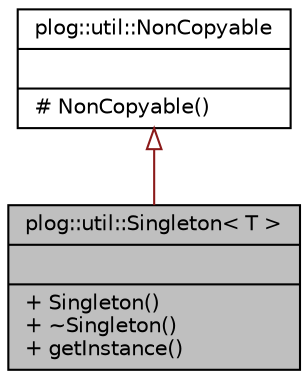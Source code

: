 digraph "plog::util::Singleton&lt; T &gt;"
{
 // LATEX_PDF_SIZE
  bgcolor="transparent";
  edge [fontname="Helvetica",fontsize="10",labelfontname="Helvetica",labelfontsize="10"];
  node [fontname="Helvetica",fontsize="10",shape=record];
  Node1 [label="{plog::util::Singleton\< T \>\n||+ Singleton()\l+ ~Singleton()\l+ getInstance()\l}",height=0.2,width=0.4,color="black", fillcolor="grey75", style="filled", fontcolor="black",tooltip=" "];
  Node2 -> Node1 [dir="back",color="firebrick4",fontsize="10",style="solid",arrowtail="onormal",fontname="Helvetica"];
  Node2 [label="{plog::util::NonCopyable\n||# NonCopyable()\l}",height=0.2,width=0.4,color="black",URL="$classplog_1_1util_1_1_non_copyable.html",tooltip=" "];
}
